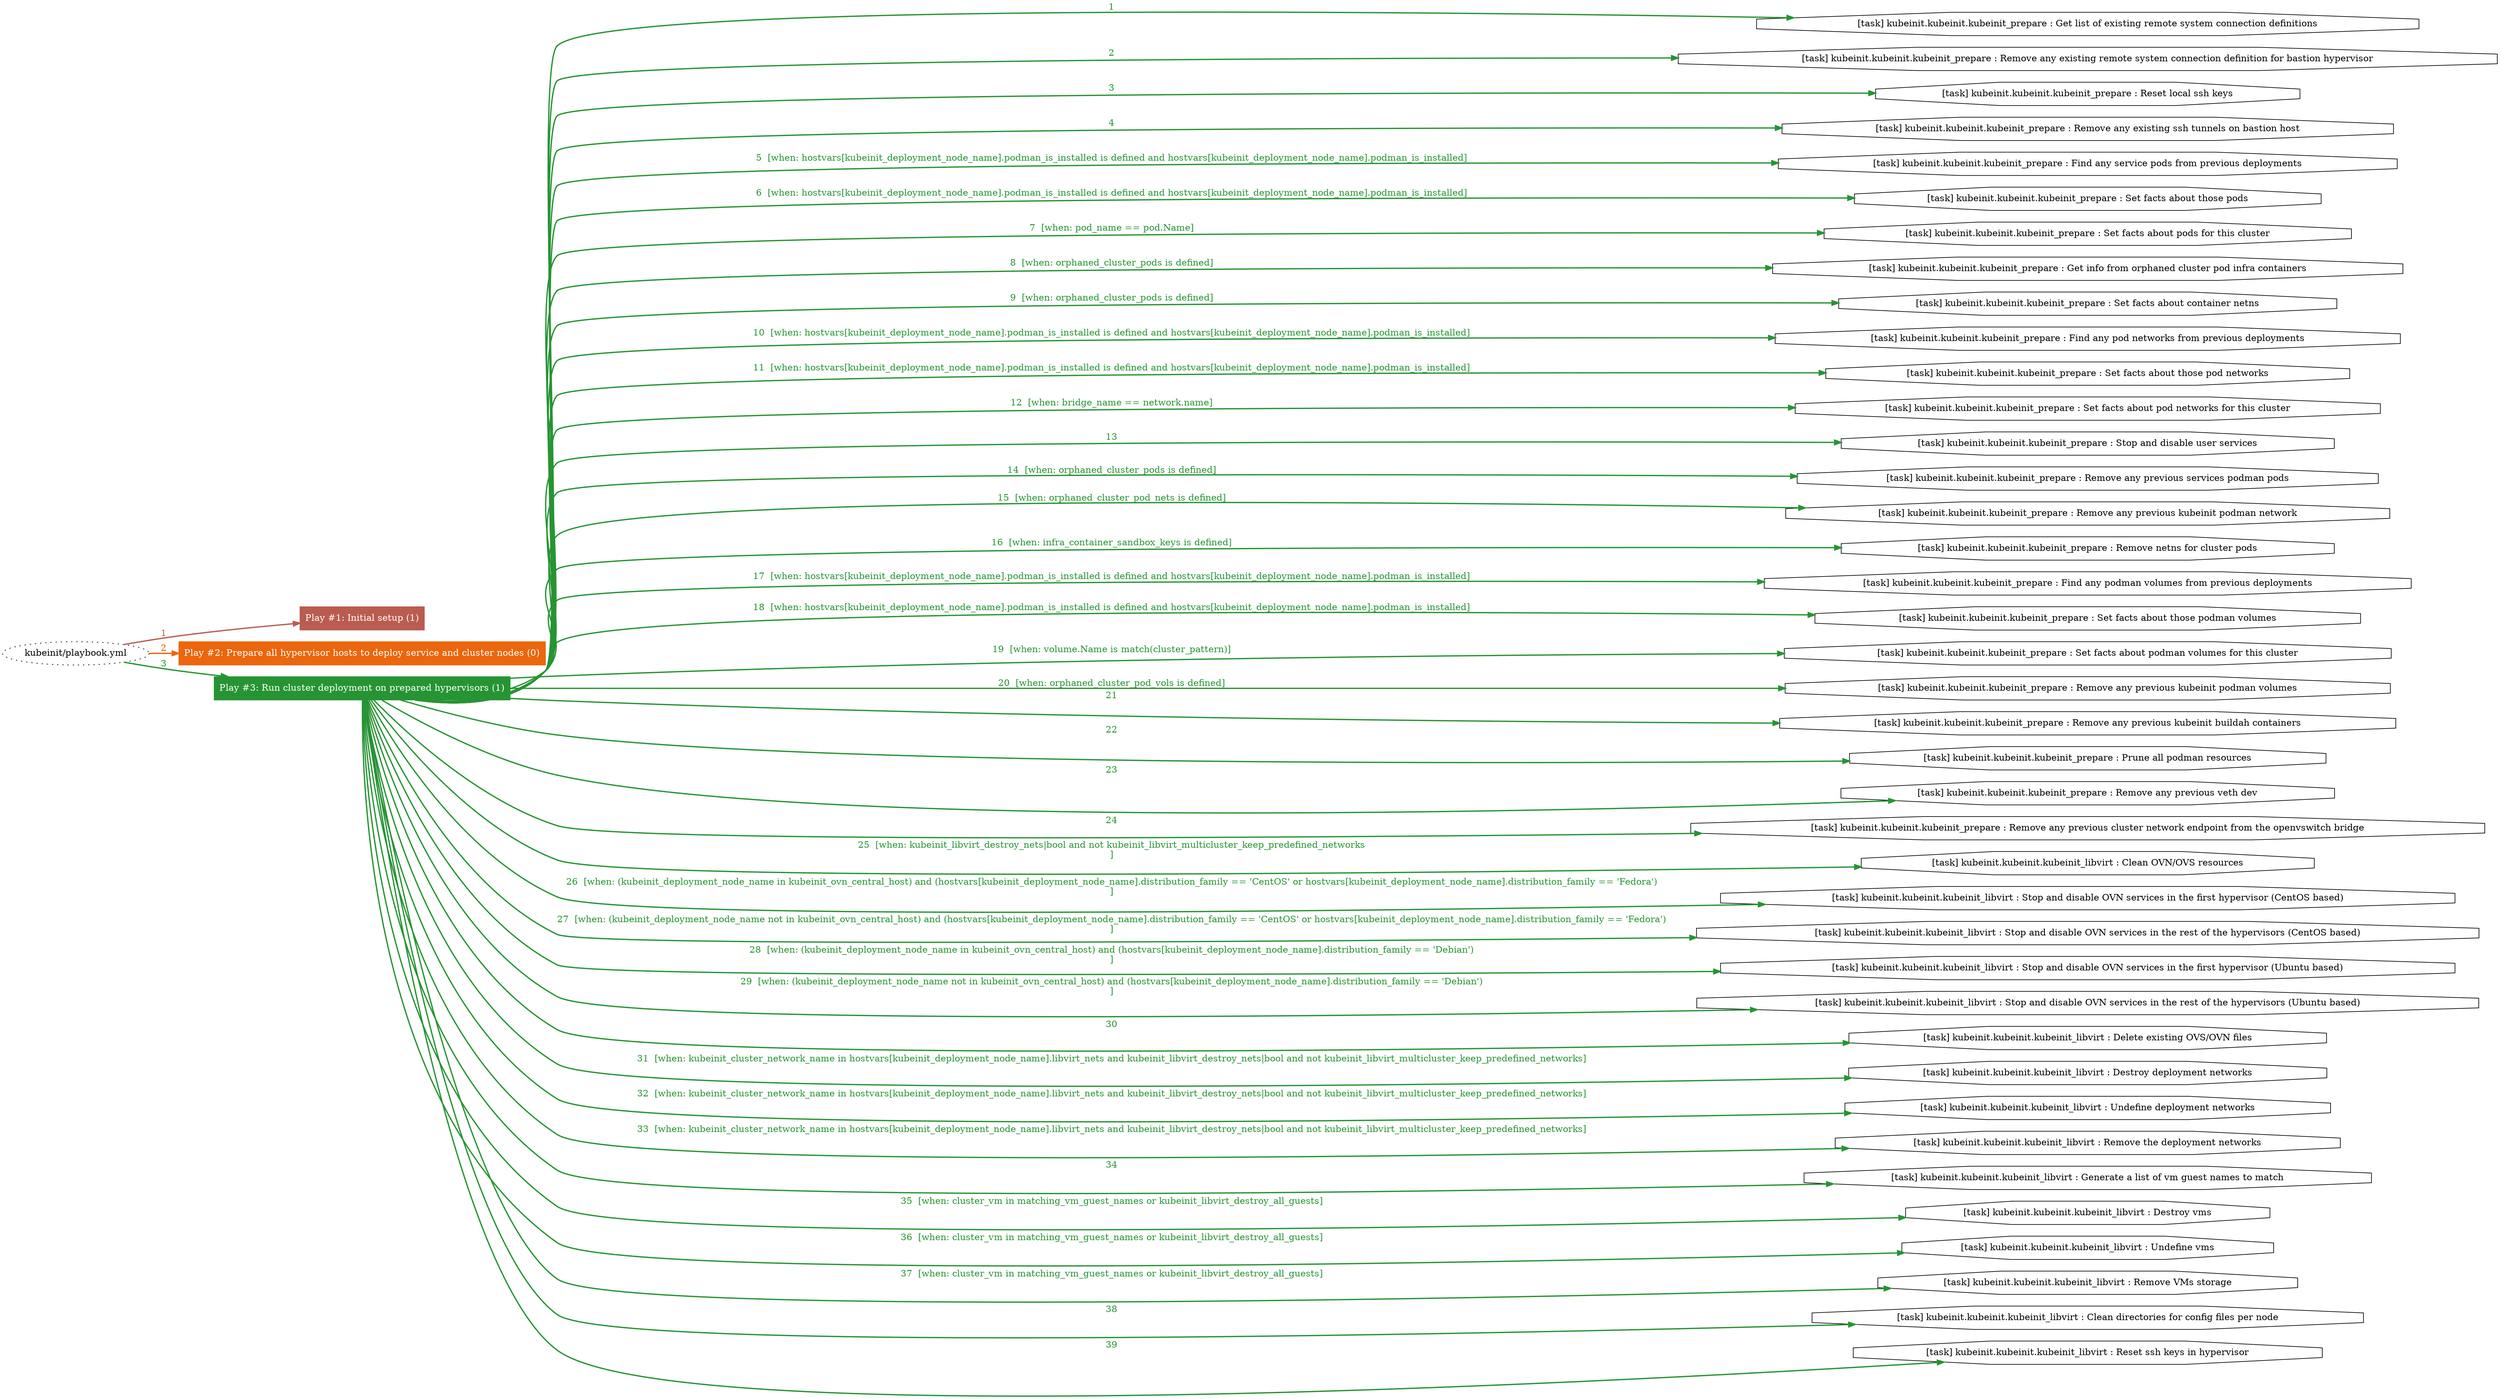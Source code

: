 digraph "kubeinit/playbook.yml "{
	graph [concentrate=true ordering=in rankdir=LR ratio=fill]
	edge [esep=5 sep=10]
	"kubeinit/playbook.yml" [id=root_node style=dotted]
	subgraph "Play #1: Initial setup (1) "{
		"Play #1: Initial setup (1)" [color="#ba5c50" fontcolor="#ffffff" id="play_1291e099-f2ca-489e-a9ef-5a0de5af82ea" shape=box style=filled tooltip=localhost]
		"kubeinit/playbook.yml" -> "Play #1: Initial setup (1)" [label=1 color="#ba5c50" fontcolor="#ba5c50" id="edge_3fac03fb-d700-46e1-964e-b588e2bbb59a" style=bold]
	}
	subgraph "Play #2: Prepare all hypervisor hosts to deploy service and cluster nodes (0) "{
		"Play #2: Prepare all hypervisor hosts to deploy service and cluster nodes (0)" [color="#eb660d" fontcolor="#ffffff" id="play_c657a82a-6507-413e-bdad-0c7a725f2410" shape=box style=filled tooltip=""]
		"kubeinit/playbook.yml" -> "Play #2: Prepare all hypervisor hosts to deploy service and cluster nodes (0)" [label=2 color="#eb660d" fontcolor="#eb660d" id="edge_1c8e9d95-55d2-42b1-ac91-a92757c2c140" style=bold]
	}
	subgraph "Play #3: Run cluster deployment on prepared hypervisors (1) "{
		"Play #3: Run cluster deployment on prepared hypervisors (1)" [color="#269433" fontcolor="#ffffff" id="play_5fbefa5d-9aec-474a-b82c-9879ddf1e224" shape=box style=filled tooltip=localhost]
		"kubeinit/playbook.yml" -> "Play #3: Run cluster deployment on prepared hypervisors (1)" [label=3 color="#269433" fontcolor="#269433" id="edge_6bef0b34-f5af-4030-b8ef-25b2a08a13a8" style=bold]
		"task_61e6918d-53c9-4c89-b21d-2978584fd9d9" [label="[task] kubeinit.kubeinit.kubeinit_prepare : Get list of existing remote system connection definitions" id="task_61e6918d-53c9-4c89-b21d-2978584fd9d9" shape=octagon tooltip="[task] kubeinit.kubeinit.kubeinit_prepare : Get list of existing remote system connection definitions"]
		"Play #3: Run cluster deployment on prepared hypervisors (1)" -> "task_61e6918d-53c9-4c89-b21d-2978584fd9d9" [label=1 color="#269433" fontcolor="#269433" id="edge_aed13761-33c7-4424-8c49-94231a7d0c67" style=bold]
		"task_c7dd243a-1d91-4a8d-86ba-26f6bc8ee9b4" [label="[task] kubeinit.kubeinit.kubeinit_prepare : Remove any existing remote system connection definition for bastion hypervisor" id="task_c7dd243a-1d91-4a8d-86ba-26f6bc8ee9b4" shape=octagon tooltip="[task] kubeinit.kubeinit.kubeinit_prepare : Remove any existing remote system connection definition for bastion hypervisor"]
		"Play #3: Run cluster deployment on prepared hypervisors (1)" -> "task_c7dd243a-1d91-4a8d-86ba-26f6bc8ee9b4" [label=2 color="#269433" fontcolor="#269433" id="edge_ecf0db9f-e26e-42a4-ba70-ac69d3303b50" style=bold]
		"task_3a56d922-bba8-4960-8d7d-be12cb578975" [label="[task] kubeinit.kubeinit.kubeinit_prepare : Reset local ssh keys" id="task_3a56d922-bba8-4960-8d7d-be12cb578975" shape=octagon tooltip="[task] kubeinit.kubeinit.kubeinit_prepare : Reset local ssh keys"]
		"Play #3: Run cluster deployment on prepared hypervisors (1)" -> "task_3a56d922-bba8-4960-8d7d-be12cb578975" [label=3 color="#269433" fontcolor="#269433" id="edge_3896eab0-427f-4ae8-a17b-23d7fb185107" style=bold]
		"task_446074e1-987e-45b9-ada0-bc1838b6b9d0" [label="[task] kubeinit.kubeinit.kubeinit_prepare : Remove any existing ssh tunnels on bastion host" id="task_446074e1-987e-45b9-ada0-bc1838b6b9d0" shape=octagon tooltip="[task] kubeinit.kubeinit.kubeinit_prepare : Remove any existing ssh tunnels on bastion host"]
		"Play #3: Run cluster deployment on prepared hypervisors (1)" -> "task_446074e1-987e-45b9-ada0-bc1838b6b9d0" [label=4 color="#269433" fontcolor="#269433" id="edge_0de4075f-61d9-4fe5-b149-c45cccc305cf" style=bold]
		"task_b4a227ef-59df-43fe-864a-d7baff36f9b7" [label="[task] kubeinit.kubeinit.kubeinit_prepare : Find any service pods from previous deployments" id="task_b4a227ef-59df-43fe-864a-d7baff36f9b7" shape=octagon tooltip="[task] kubeinit.kubeinit.kubeinit_prepare : Find any service pods from previous deployments"]
		"Play #3: Run cluster deployment on prepared hypervisors (1)" -> "task_b4a227ef-59df-43fe-864a-d7baff36f9b7" [label="5  [when: hostvars[kubeinit_deployment_node_name].podman_is_installed is defined and hostvars[kubeinit_deployment_node_name].podman_is_installed]" color="#269433" fontcolor="#269433" id="edge_434a424d-d2cf-49a7-968c-6896d1dd1c28" style=bold]
		"task_747c1779-54ae-4ca8-985b-3baee91af01a" [label="[task] kubeinit.kubeinit.kubeinit_prepare : Set facts about those pods" id="task_747c1779-54ae-4ca8-985b-3baee91af01a" shape=octagon tooltip="[task] kubeinit.kubeinit.kubeinit_prepare : Set facts about those pods"]
		"Play #3: Run cluster deployment on prepared hypervisors (1)" -> "task_747c1779-54ae-4ca8-985b-3baee91af01a" [label="6  [when: hostvars[kubeinit_deployment_node_name].podman_is_installed is defined and hostvars[kubeinit_deployment_node_name].podman_is_installed]" color="#269433" fontcolor="#269433" id="edge_8a7ca12a-2a74-4b02-bcec-da68b8c39844" style=bold]
		"task_a59e6664-ec0b-4532-9391-ffe470c316f7" [label="[task] kubeinit.kubeinit.kubeinit_prepare : Set facts about pods for this cluster" id="task_a59e6664-ec0b-4532-9391-ffe470c316f7" shape=octagon tooltip="[task] kubeinit.kubeinit.kubeinit_prepare : Set facts about pods for this cluster"]
		"Play #3: Run cluster deployment on prepared hypervisors (1)" -> "task_a59e6664-ec0b-4532-9391-ffe470c316f7" [label="7  [when: pod_name == pod.Name]" color="#269433" fontcolor="#269433" id="edge_a9bfabb1-c205-43b8-a17f-677d9719d8d9" style=bold]
		"task_9d290568-74cf-4e02-b2c3-ef85852c4bb9" [label="[task] kubeinit.kubeinit.kubeinit_prepare : Get info from orphaned cluster pod infra containers" id="task_9d290568-74cf-4e02-b2c3-ef85852c4bb9" shape=octagon tooltip="[task] kubeinit.kubeinit.kubeinit_prepare : Get info from orphaned cluster pod infra containers"]
		"Play #3: Run cluster deployment on prepared hypervisors (1)" -> "task_9d290568-74cf-4e02-b2c3-ef85852c4bb9" [label="8  [when: orphaned_cluster_pods is defined]" color="#269433" fontcolor="#269433" id="edge_8d0b7388-6248-4fb2-b9b9-1e587d197e52" style=bold]
		"task_7b16ce22-c768-44e6-8c4a-03c43f3d8d68" [label="[task] kubeinit.kubeinit.kubeinit_prepare : Set facts about container netns" id="task_7b16ce22-c768-44e6-8c4a-03c43f3d8d68" shape=octagon tooltip="[task] kubeinit.kubeinit.kubeinit_prepare : Set facts about container netns"]
		"Play #3: Run cluster deployment on prepared hypervisors (1)" -> "task_7b16ce22-c768-44e6-8c4a-03c43f3d8d68" [label="9  [when: orphaned_cluster_pods is defined]" color="#269433" fontcolor="#269433" id="edge_ab41b0a2-b0ee-442a-a735-cc0b58025114" style=bold]
		"task_337a0e4a-f63f-4c2c-a57b-130df6816605" [label="[task] kubeinit.kubeinit.kubeinit_prepare : Find any pod networks from previous deployments" id="task_337a0e4a-f63f-4c2c-a57b-130df6816605" shape=octagon tooltip="[task] kubeinit.kubeinit.kubeinit_prepare : Find any pod networks from previous deployments"]
		"Play #3: Run cluster deployment on prepared hypervisors (1)" -> "task_337a0e4a-f63f-4c2c-a57b-130df6816605" [label="10  [when: hostvars[kubeinit_deployment_node_name].podman_is_installed is defined and hostvars[kubeinit_deployment_node_name].podman_is_installed]" color="#269433" fontcolor="#269433" id="edge_2338b203-cfc6-43fd-af5f-09fe8858fdab" style=bold]
		"task_aeb28d59-6be3-45a0-a6bf-dd926f6985ab" [label="[task] kubeinit.kubeinit.kubeinit_prepare : Set facts about those pod networks" id="task_aeb28d59-6be3-45a0-a6bf-dd926f6985ab" shape=octagon tooltip="[task] kubeinit.kubeinit.kubeinit_prepare : Set facts about those pod networks"]
		"Play #3: Run cluster deployment on prepared hypervisors (1)" -> "task_aeb28d59-6be3-45a0-a6bf-dd926f6985ab" [label="11  [when: hostvars[kubeinit_deployment_node_name].podman_is_installed is defined and hostvars[kubeinit_deployment_node_name].podman_is_installed]" color="#269433" fontcolor="#269433" id="edge_119abe01-e9a6-483d-88a0-c37d225c2838" style=bold]
		"task_9937a918-0bf8-410b-b94f-726728ab5509" [label="[task] kubeinit.kubeinit.kubeinit_prepare : Set facts about pod networks for this cluster" id="task_9937a918-0bf8-410b-b94f-726728ab5509" shape=octagon tooltip="[task] kubeinit.kubeinit.kubeinit_prepare : Set facts about pod networks for this cluster"]
		"Play #3: Run cluster deployment on prepared hypervisors (1)" -> "task_9937a918-0bf8-410b-b94f-726728ab5509" [label="12  [when: bridge_name == network.name]" color="#269433" fontcolor="#269433" id="edge_c1041977-a11b-4f91-b2c9-46b4ffbc2314" style=bold]
		"task_4ae56b02-7add-4275-bd59-55c42715767c" [label="[task] kubeinit.kubeinit.kubeinit_prepare : Stop and disable user services" id="task_4ae56b02-7add-4275-bd59-55c42715767c" shape=octagon tooltip="[task] kubeinit.kubeinit.kubeinit_prepare : Stop and disable user services"]
		"Play #3: Run cluster deployment on prepared hypervisors (1)" -> "task_4ae56b02-7add-4275-bd59-55c42715767c" [label=13 color="#269433" fontcolor="#269433" id="edge_5ebe0d39-40a0-4983-8996-c8da9fb9c333" style=bold]
		"task_93c82684-2a2c-41d2-8996-80f4695e12d3" [label="[task] kubeinit.kubeinit.kubeinit_prepare : Remove any previous services podman pods" id="task_93c82684-2a2c-41d2-8996-80f4695e12d3" shape=octagon tooltip="[task] kubeinit.kubeinit.kubeinit_prepare : Remove any previous services podman pods"]
		"Play #3: Run cluster deployment on prepared hypervisors (1)" -> "task_93c82684-2a2c-41d2-8996-80f4695e12d3" [label="14  [when: orphaned_cluster_pods is defined]" color="#269433" fontcolor="#269433" id="edge_a13c9fdf-0b51-4831-a3f1-608dd4ce6387" style=bold]
		"task_64a56518-9fb8-4e52-8799-cbac8f5fa56f" [label="[task] kubeinit.kubeinit.kubeinit_prepare : Remove any previous kubeinit podman network" id="task_64a56518-9fb8-4e52-8799-cbac8f5fa56f" shape=octagon tooltip="[task] kubeinit.kubeinit.kubeinit_prepare : Remove any previous kubeinit podman network"]
		"Play #3: Run cluster deployment on prepared hypervisors (1)" -> "task_64a56518-9fb8-4e52-8799-cbac8f5fa56f" [label="15  [when: orphaned_cluster_pod_nets is defined]" color="#269433" fontcolor="#269433" id="edge_d515e462-530c-49da-bab7-57ffce4e9aca" style=bold]
		"task_b88964d5-0f3c-4a51-9793-cc2bfa9e9161" [label="[task] kubeinit.kubeinit.kubeinit_prepare : Remove netns for cluster pods" id="task_b88964d5-0f3c-4a51-9793-cc2bfa9e9161" shape=octagon tooltip="[task] kubeinit.kubeinit.kubeinit_prepare : Remove netns for cluster pods"]
		"Play #3: Run cluster deployment on prepared hypervisors (1)" -> "task_b88964d5-0f3c-4a51-9793-cc2bfa9e9161" [label="16  [when: infra_container_sandbox_keys is defined]" color="#269433" fontcolor="#269433" id="edge_fc1fd0c5-85b3-4856-a83f-088cb1e4c159" style=bold]
		"task_d2a464f7-415f-4c73-816c-6e7d9a77b077" [label="[task] kubeinit.kubeinit.kubeinit_prepare : Find any podman volumes from previous deployments" id="task_d2a464f7-415f-4c73-816c-6e7d9a77b077" shape=octagon tooltip="[task] kubeinit.kubeinit.kubeinit_prepare : Find any podman volumes from previous deployments"]
		"Play #3: Run cluster deployment on prepared hypervisors (1)" -> "task_d2a464f7-415f-4c73-816c-6e7d9a77b077" [label="17  [when: hostvars[kubeinit_deployment_node_name].podman_is_installed is defined and hostvars[kubeinit_deployment_node_name].podman_is_installed]" color="#269433" fontcolor="#269433" id="edge_87c25f7c-c384-453b-aee2-40287ee210a2" style=bold]
		"task_436e5ba3-3ad3-4519-af70-1364f335958d" [label="[task] kubeinit.kubeinit.kubeinit_prepare : Set facts about those podman volumes" id="task_436e5ba3-3ad3-4519-af70-1364f335958d" shape=octagon tooltip="[task] kubeinit.kubeinit.kubeinit_prepare : Set facts about those podman volumes"]
		"Play #3: Run cluster deployment on prepared hypervisors (1)" -> "task_436e5ba3-3ad3-4519-af70-1364f335958d" [label="18  [when: hostvars[kubeinit_deployment_node_name].podman_is_installed is defined and hostvars[kubeinit_deployment_node_name].podman_is_installed]" color="#269433" fontcolor="#269433" id="edge_2c7c2f49-99be-4f3f-84db-692ca7f58b1c" style=bold]
		"task_2e1d5893-0314-40c3-9e74-02ca8416d3a6" [label="[task] kubeinit.kubeinit.kubeinit_prepare : Set facts about podman volumes for this cluster" id="task_2e1d5893-0314-40c3-9e74-02ca8416d3a6" shape=octagon tooltip="[task] kubeinit.kubeinit.kubeinit_prepare : Set facts about podman volumes for this cluster"]
		"Play #3: Run cluster deployment on prepared hypervisors (1)" -> "task_2e1d5893-0314-40c3-9e74-02ca8416d3a6" [label="19  [when: volume.Name is match(cluster_pattern)]" color="#269433" fontcolor="#269433" id="edge_f305fe77-b120-40fc-824f-be70db10bc74" style=bold]
		"task_5dc51d28-4734-4337-9584-a0274c3eeef1" [label="[task] kubeinit.kubeinit.kubeinit_prepare : Remove any previous kubeinit podman volumes" id="task_5dc51d28-4734-4337-9584-a0274c3eeef1" shape=octagon tooltip="[task] kubeinit.kubeinit.kubeinit_prepare : Remove any previous kubeinit podman volumes"]
		"Play #3: Run cluster deployment on prepared hypervisors (1)" -> "task_5dc51d28-4734-4337-9584-a0274c3eeef1" [label="20  [when: orphaned_cluster_pod_vols is defined]" color="#269433" fontcolor="#269433" id="edge_78778ad6-286a-4723-bd9e-6c148ef3a5be" style=bold]
		"task_52d2ed87-03a9-4dd9-adb0-9bd85ec75f9d" [label="[task] kubeinit.kubeinit.kubeinit_prepare : Remove any previous kubeinit buildah containers" id="task_52d2ed87-03a9-4dd9-adb0-9bd85ec75f9d" shape=octagon tooltip="[task] kubeinit.kubeinit.kubeinit_prepare : Remove any previous kubeinit buildah containers"]
		"Play #3: Run cluster deployment on prepared hypervisors (1)" -> "task_52d2ed87-03a9-4dd9-adb0-9bd85ec75f9d" [label=21 color="#269433" fontcolor="#269433" id="edge_51594baa-0f01-43cf-9ecc-60f7b5eb628b" style=bold]
		"task_7102be68-d7c6-4479-aa68-3de32ddf9731" [label="[task] kubeinit.kubeinit.kubeinit_prepare : Prune all podman resources" id="task_7102be68-d7c6-4479-aa68-3de32ddf9731" shape=octagon tooltip="[task] kubeinit.kubeinit.kubeinit_prepare : Prune all podman resources"]
		"Play #3: Run cluster deployment on prepared hypervisors (1)" -> "task_7102be68-d7c6-4479-aa68-3de32ddf9731" [label=22 color="#269433" fontcolor="#269433" id="edge_a9051ec4-8b75-4db4-aea7-a0c7d1cf32ad" style=bold]
		"task_d0bbafd4-b21d-4b2e-ac4d-6f407a1f6c2b" [label="[task] kubeinit.kubeinit.kubeinit_prepare : Remove any previous veth dev" id="task_d0bbafd4-b21d-4b2e-ac4d-6f407a1f6c2b" shape=octagon tooltip="[task] kubeinit.kubeinit.kubeinit_prepare : Remove any previous veth dev"]
		"Play #3: Run cluster deployment on prepared hypervisors (1)" -> "task_d0bbafd4-b21d-4b2e-ac4d-6f407a1f6c2b" [label=23 color="#269433" fontcolor="#269433" id="edge_dfcf4638-4846-4da4-97f6-a9bee162b455" style=bold]
		"task_6c3ff2b0-266a-4ea6-88d7-71ff0174918d" [label="[task] kubeinit.kubeinit.kubeinit_prepare : Remove any previous cluster network endpoint from the openvswitch bridge" id="task_6c3ff2b0-266a-4ea6-88d7-71ff0174918d" shape=octagon tooltip="[task] kubeinit.kubeinit.kubeinit_prepare : Remove any previous cluster network endpoint from the openvswitch bridge"]
		"Play #3: Run cluster deployment on prepared hypervisors (1)" -> "task_6c3ff2b0-266a-4ea6-88d7-71ff0174918d" [label=24 color="#269433" fontcolor="#269433" id="edge_647b1883-637d-41aa-8a49-b76f43df5991" style=bold]
		"task_b43fb398-c001-41d4-9171-95554e66f4af" [label="[task] kubeinit.kubeinit.kubeinit_libvirt : Clean OVN/OVS resources" id="task_b43fb398-c001-41d4-9171-95554e66f4af" shape=octagon tooltip="[task] kubeinit.kubeinit.kubeinit_libvirt : Clean OVN/OVS resources"]
		"Play #3: Run cluster deployment on prepared hypervisors (1)" -> "task_b43fb398-c001-41d4-9171-95554e66f4af" [label="25  [when: kubeinit_libvirt_destroy_nets|bool and not kubeinit_libvirt_multicluster_keep_predefined_networks
]" color="#269433" fontcolor="#269433" id="edge_168ca7e5-2fca-4ed6-addb-c7cc50789ceb" style=bold]
		"task_94956d83-7811-4e3b-9c90-58c60e29ce87" [label="[task] kubeinit.kubeinit.kubeinit_libvirt : Stop and disable OVN services in the first hypervisor (CentOS based)" id="task_94956d83-7811-4e3b-9c90-58c60e29ce87" shape=octagon tooltip="[task] kubeinit.kubeinit.kubeinit_libvirt : Stop and disable OVN services in the first hypervisor (CentOS based)"]
		"Play #3: Run cluster deployment on prepared hypervisors (1)" -> "task_94956d83-7811-4e3b-9c90-58c60e29ce87" [label="26  [when: (kubeinit_deployment_node_name in kubeinit_ovn_central_host) and (hostvars[kubeinit_deployment_node_name].distribution_family == 'CentOS' or hostvars[kubeinit_deployment_node_name].distribution_family == 'Fedora')
]" color="#269433" fontcolor="#269433" id="edge_28f2e202-0cdc-42fa-92df-9293d5928120" style=bold]
		"task_e2205437-26f7-4426-b271-92b88d404229" [label="[task] kubeinit.kubeinit.kubeinit_libvirt : Stop and disable OVN services in the rest of the hypervisors (CentOS based)" id="task_e2205437-26f7-4426-b271-92b88d404229" shape=octagon tooltip="[task] kubeinit.kubeinit.kubeinit_libvirt : Stop and disable OVN services in the rest of the hypervisors (CentOS based)"]
		"Play #3: Run cluster deployment on prepared hypervisors (1)" -> "task_e2205437-26f7-4426-b271-92b88d404229" [label="27  [when: (kubeinit_deployment_node_name not in kubeinit_ovn_central_host) and (hostvars[kubeinit_deployment_node_name].distribution_family == 'CentOS' or hostvars[kubeinit_deployment_node_name].distribution_family == 'Fedora')
]" color="#269433" fontcolor="#269433" id="edge_2490ee7b-6cf3-4cdc-afcf-af166a54b077" style=bold]
		"task_e8d86401-0b31-4ef6-9751-7c548780df24" [label="[task] kubeinit.kubeinit.kubeinit_libvirt : Stop and disable OVN services in the first hypervisor (Ubuntu based)" id="task_e8d86401-0b31-4ef6-9751-7c548780df24" shape=octagon tooltip="[task] kubeinit.kubeinit.kubeinit_libvirt : Stop and disable OVN services in the first hypervisor (Ubuntu based)"]
		"Play #3: Run cluster deployment on prepared hypervisors (1)" -> "task_e8d86401-0b31-4ef6-9751-7c548780df24" [label="28  [when: (kubeinit_deployment_node_name in kubeinit_ovn_central_host) and (hostvars[kubeinit_deployment_node_name].distribution_family == 'Debian')
]" color="#269433" fontcolor="#269433" id="edge_d8254b2d-c9f5-4da6-a98e-c70545ce9407" style=bold]
		"task_a48b45f9-09e0-4e53-aec6-bea6316687cf" [label="[task] kubeinit.kubeinit.kubeinit_libvirt : Stop and disable OVN services in the rest of the hypervisors (Ubuntu based)" id="task_a48b45f9-09e0-4e53-aec6-bea6316687cf" shape=octagon tooltip="[task] kubeinit.kubeinit.kubeinit_libvirt : Stop and disable OVN services in the rest of the hypervisors (Ubuntu based)"]
		"Play #3: Run cluster deployment on prepared hypervisors (1)" -> "task_a48b45f9-09e0-4e53-aec6-bea6316687cf" [label="29  [when: (kubeinit_deployment_node_name not in kubeinit_ovn_central_host) and (hostvars[kubeinit_deployment_node_name].distribution_family == 'Debian')
]" color="#269433" fontcolor="#269433" id="edge_52675317-9431-4956-b80e-19ac5105f698" style=bold]
		"task_b6fa5c0b-6cbc-45f6-b83a-01db23b71ad8" [label="[task] kubeinit.kubeinit.kubeinit_libvirt : Delete existing OVS/OVN files" id="task_b6fa5c0b-6cbc-45f6-b83a-01db23b71ad8" shape=octagon tooltip="[task] kubeinit.kubeinit.kubeinit_libvirt : Delete existing OVS/OVN files"]
		"Play #3: Run cluster deployment on prepared hypervisors (1)" -> "task_b6fa5c0b-6cbc-45f6-b83a-01db23b71ad8" [label=30 color="#269433" fontcolor="#269433" id="edge_8cbf2b9d-3276-4385-a4ec-5d53da26d58d" style=bold]
		"task_793872f9-cee3-4b31-a6fb-e5c6799c2dd6" [label="[task] kubeinit.kubeinit.kubeinit_libvirt : Destroy deployment networks" id="task_793872f9-cee3-4b31-a6fb-e5c6799c2dd6" shape=octagon tooltip="[task] kubeinit.kubeinit.kubeinit_libvirt : Destroy deployment networks"]
		"Play #3: Run cluster deployment on prepared hypervisors (1)" -> "task_793872f9-cee3-4b31-a6fb-e5c6799c2dd6" [label="31  [when: kubeinit_cluster_network_name in hostvars[kubeinit_deployment_node_name].libvirt_nets and kubeinit_libvirt_destroy_nets|bool and not kubeinit_libvirt_multicluster_keep_predefined_networks]" color="#269433" fontcolor="#269433" id="edge_513b3a2a-8b71-4c17-a25b-33feb999b031" style=bold]
		"task_2cd5e92b-db98-494f-a284-e0bfe3a1f055" [label="[task] kubeinit.kubeinit.kubeinit_libvirt : Undefine deployment networks" id="task_2cd5e92b-db98-494f-a284-e0bfe3a1f055" shape=octagon tooltip="[task] kubeinit.kubeinit.kubeinit_libvirt : Undefine deployment networks"]
		"Play #3: Run cluster deployment on prepared hypervisors (1)" -> "task_2cd5e92b-db98-494f-a284-e0bfe3a1f055" [label="32  [when: kubeinit_cluster_network_name in hostvars[kubeinit_deployment_node_name].libvirt_nets and kubeinit_libvirt_destroy_nets|bool and not kubeinit_libvirt_multicluster_keep_predefined_networks]" color="#269433" fontcolor="#269433" id="edge_b75988fe-2707-44fd-aa03-db161740359f" style=bold]
		"task_cfb88844-71a2-4044-b343-53bef8f48bf0" [label="[task] kubeinit.kubeinit.kubeinit_libvirt : Remove the deployment networks" id="task_cfb88844-71a2-4044-b343-53bef8f48bf0" shape=octagon tooltip="[task] kubeinit.kubeinit.kubeinit_libvirt : Remove the deployment networks"]
		"Play #3: Run cluster deployment on prepared hypervisors (1)" -> "task_cfb88844-71a2-4044-b343-53bef8f48bf0" [label="33  [when: kubeinit_cluster_network_name in hostvars[kubeinit_deployment_node_name].libvirt_nets and kubeinit_libvirt_destroy_nets|bool and not kubeinit_libvirt_multicluster_keep_predefined_networks]" color="#269433" fontcolor="#269433" id="edge_c9dd993b-a78d-43e9-9b0c-c1d6d71f2dfd" style=bold]
		"task_e15f76a0-185c-4996-9f9c-c66eeef6e8ac" [label="[task] kubeinit.kubeinit.kubeinit_libvirt : Generate a list of vm guest names to match" id="task_e15f76a0-185c-4996-9f9c-c66eeef6e8ac" shape=octagon tooltip="[task] kubeinit.kubeinit.kubeinit_libvirt : Generate a list of vm guest names to match"]
		"Play #3: Run cluster deployment on prepared hypervisors (1)" -> "task_e15f76a0-185c-4996-9f9c-c66eeef6e8ac" [label=34 color="#269433" fontcolor="#269433" id="edge_964b5410-3233-497e-afb3-71897c9987c7" style=bold]
		"task_c93b062f-e829-42d9-8159-191d0a5d3395" [label="[task] kubeinit.kubeinit.kubeinit_libvirt : Destroy vms" id="task_c93b062f-e829-42d9-8159-191d0a5d3395" shape=octagon tooltip="[task] kubeinit.kubeinit.kubeinit_libvirt : Destroy vms"]
		"Play #3: Run cluster deployment on prepared hypervisors (1)" -> "task_c93b062f-e829-42d9-8159-191d0a5d3395" [label="35  [when: cluster_vm in matching_vm_guest_names or kubeinit_libvirt_destroy_all_guests]" color="#269433" fontcolor="#269433" id="edge_06aa799e-cf3c-4830-9666-15e04fd6b6cf" style=bold]
		"task_4469b6c6-a51b-4596-b03f-0c8f58e018be" [label="[task] kubeinit.kubeinit.kubeinit_libvirt : Undefine vms" id="task_4469b6c6-a51b-4596-b03f-0c8f58e018be" shape=octagon tooltip="[task] kubeinit.kubeinit.kubeinit_libvirt : Undefine vms"]
		"Play #3: Run cluster deployment on prepared hypervisors (1)" -> "task_4469b6c6-a51b-4596-b03f-0c8f58e018be" [label="36  [when: cluster_vm in matching_vm_guest_names or kubeinit_libvirt_destroy_all_guests]" color="#269433" fontcolor="#269433" id="edge_9158c491-5b7b-45f1-be7c-e784fd8a66ba" style=bold]
		"task_05f7cd34-07ee-43f8-9ae8-5196391bfa03" [label="[task] kubeinit.kubeinit.kubeinit_libvirt : Remove VMs storage" id="task_05f7cd34-07ee-43f8-9ae8-5196391bfa03" shape=octagon tooltip="[task] kubeinit.kubeinit.kubeinit_libvirt : Remove VMs storage"]
		"Play #3: Run cluster deployment on prepared hypervisors (1)" -> "task_05f7cd34-07ee-43f8-9ae8-5196391bfa03" [label="37  [when: cluster_vm in matching_vm_guest_names or kubeinit_libvirt_destroy_all_guests]" color="#269433" fontcolor="#269433" id="edge_ad24afb3-4222-4ebe-b617-9825de2025ca" style=bold]
		"task_3e734031-93cb-4553-8674-9705cf01b4b5" [label="[task] kubeinit.kubeinit.kubeinit_libvirt : Clean directories for config files per node" id="task_3e734031-93cb-4553-8674-9705cf01b4b5" shape=octagon tooltip="[task] kubeinit.kubeinit.kubeinit_libvirt : Clean directories for config files per node"]
		"Play #3: Run cluster deployment on prepared hypervisors (1)" -> "task_3e734031-93cb-4553-8674-9705cf01b4b5" [label=38 color="#269433" fontcolor="#269433" id="edge_c23ba394-97f4-4669-8e4e-4984411ba166" style=bold]
		"task_48bb4f8b-a63f-4731-b80e-5108e1b59ccb" [label="[task] kubeinit.kubeinit.kubeinit_libvirt : Reset ssh keys in hypervisor" id="task_48bb4f8b-a63f-4731-b80e-5108e1b59ccb" shape=octagon tooltip="[task] kubeinit.kubeinit.kubeinit_libvirt : Reset ssh keys in hypervisor"]
		"Play #3: Run cluster deployment on prepared hypervisors (1)" -> "task_48bb4f8b-a63f-4731-b80e-5108e1b59ccb" [label=39 color="#269433" fontcolor="#269433" id="edge_54768bf8-56fb-423f-b59b-0bf99f718ea3" style=bold]
	}
}
